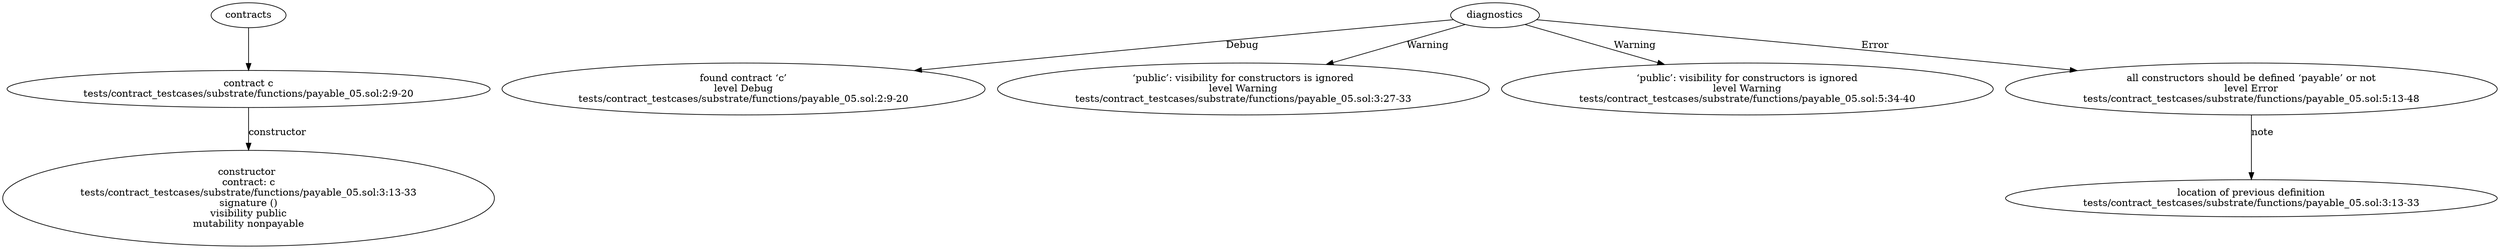 strict digraph "tests/contract_testcases/substrate/functions/payable_05.sol" {
	contract [label="contract c\ntests/contract_testcases/substrate/functions/payable_05.sol:2:9-20"]
	node_2 [label="constructor \ncontract: c\ntests/contract_testcases/substrate/functions/payable_05.sol:3:13-33\nsignature ()\nvisibility public\nmutability nonpayable"]
	diagnostic [label="found contract ‘c’\nlevel Debug\ntests/contract_testcases/substrate/functions/payable_05.sol:2:9-20"]
	diagnostic_5 [label="‘public’: visibility for constructors is ignored\nlevel Warning\ntests/contract_testcases/substrate/functions/payable_05.sol:3:27-33"]
	diagnostic_6 [label="‘public’: visibility for constructors is ignored\nlevel Warning\ntests/contract_testcases/substrate/functions/payable_05.sol:5:34-40"]
	diagnostic_7 [label="all constructors should be defined ‘payable’ or not\nlevel Error\ntests/contract_testcases/substrate/functions/payable_05.sol:5:13-48"]
	note [label="location of previous definition\ntests/contract_testcases/substrate/functions/payable_05.sol:3:13-33"]
	contracts -> contract
	contract -> node_2 [label="constructor"]
	diagnostics -> diagnostic [label="Debug"]
	diagnostics -> diagnostic_5 [label="Warning"]
	diagnostics -> diagnostic_6 [label="Warning"]
	diagnostics -> diagnostic_7 [label="Error"]
	diagnostic_7 -> note [label="note"]
}
